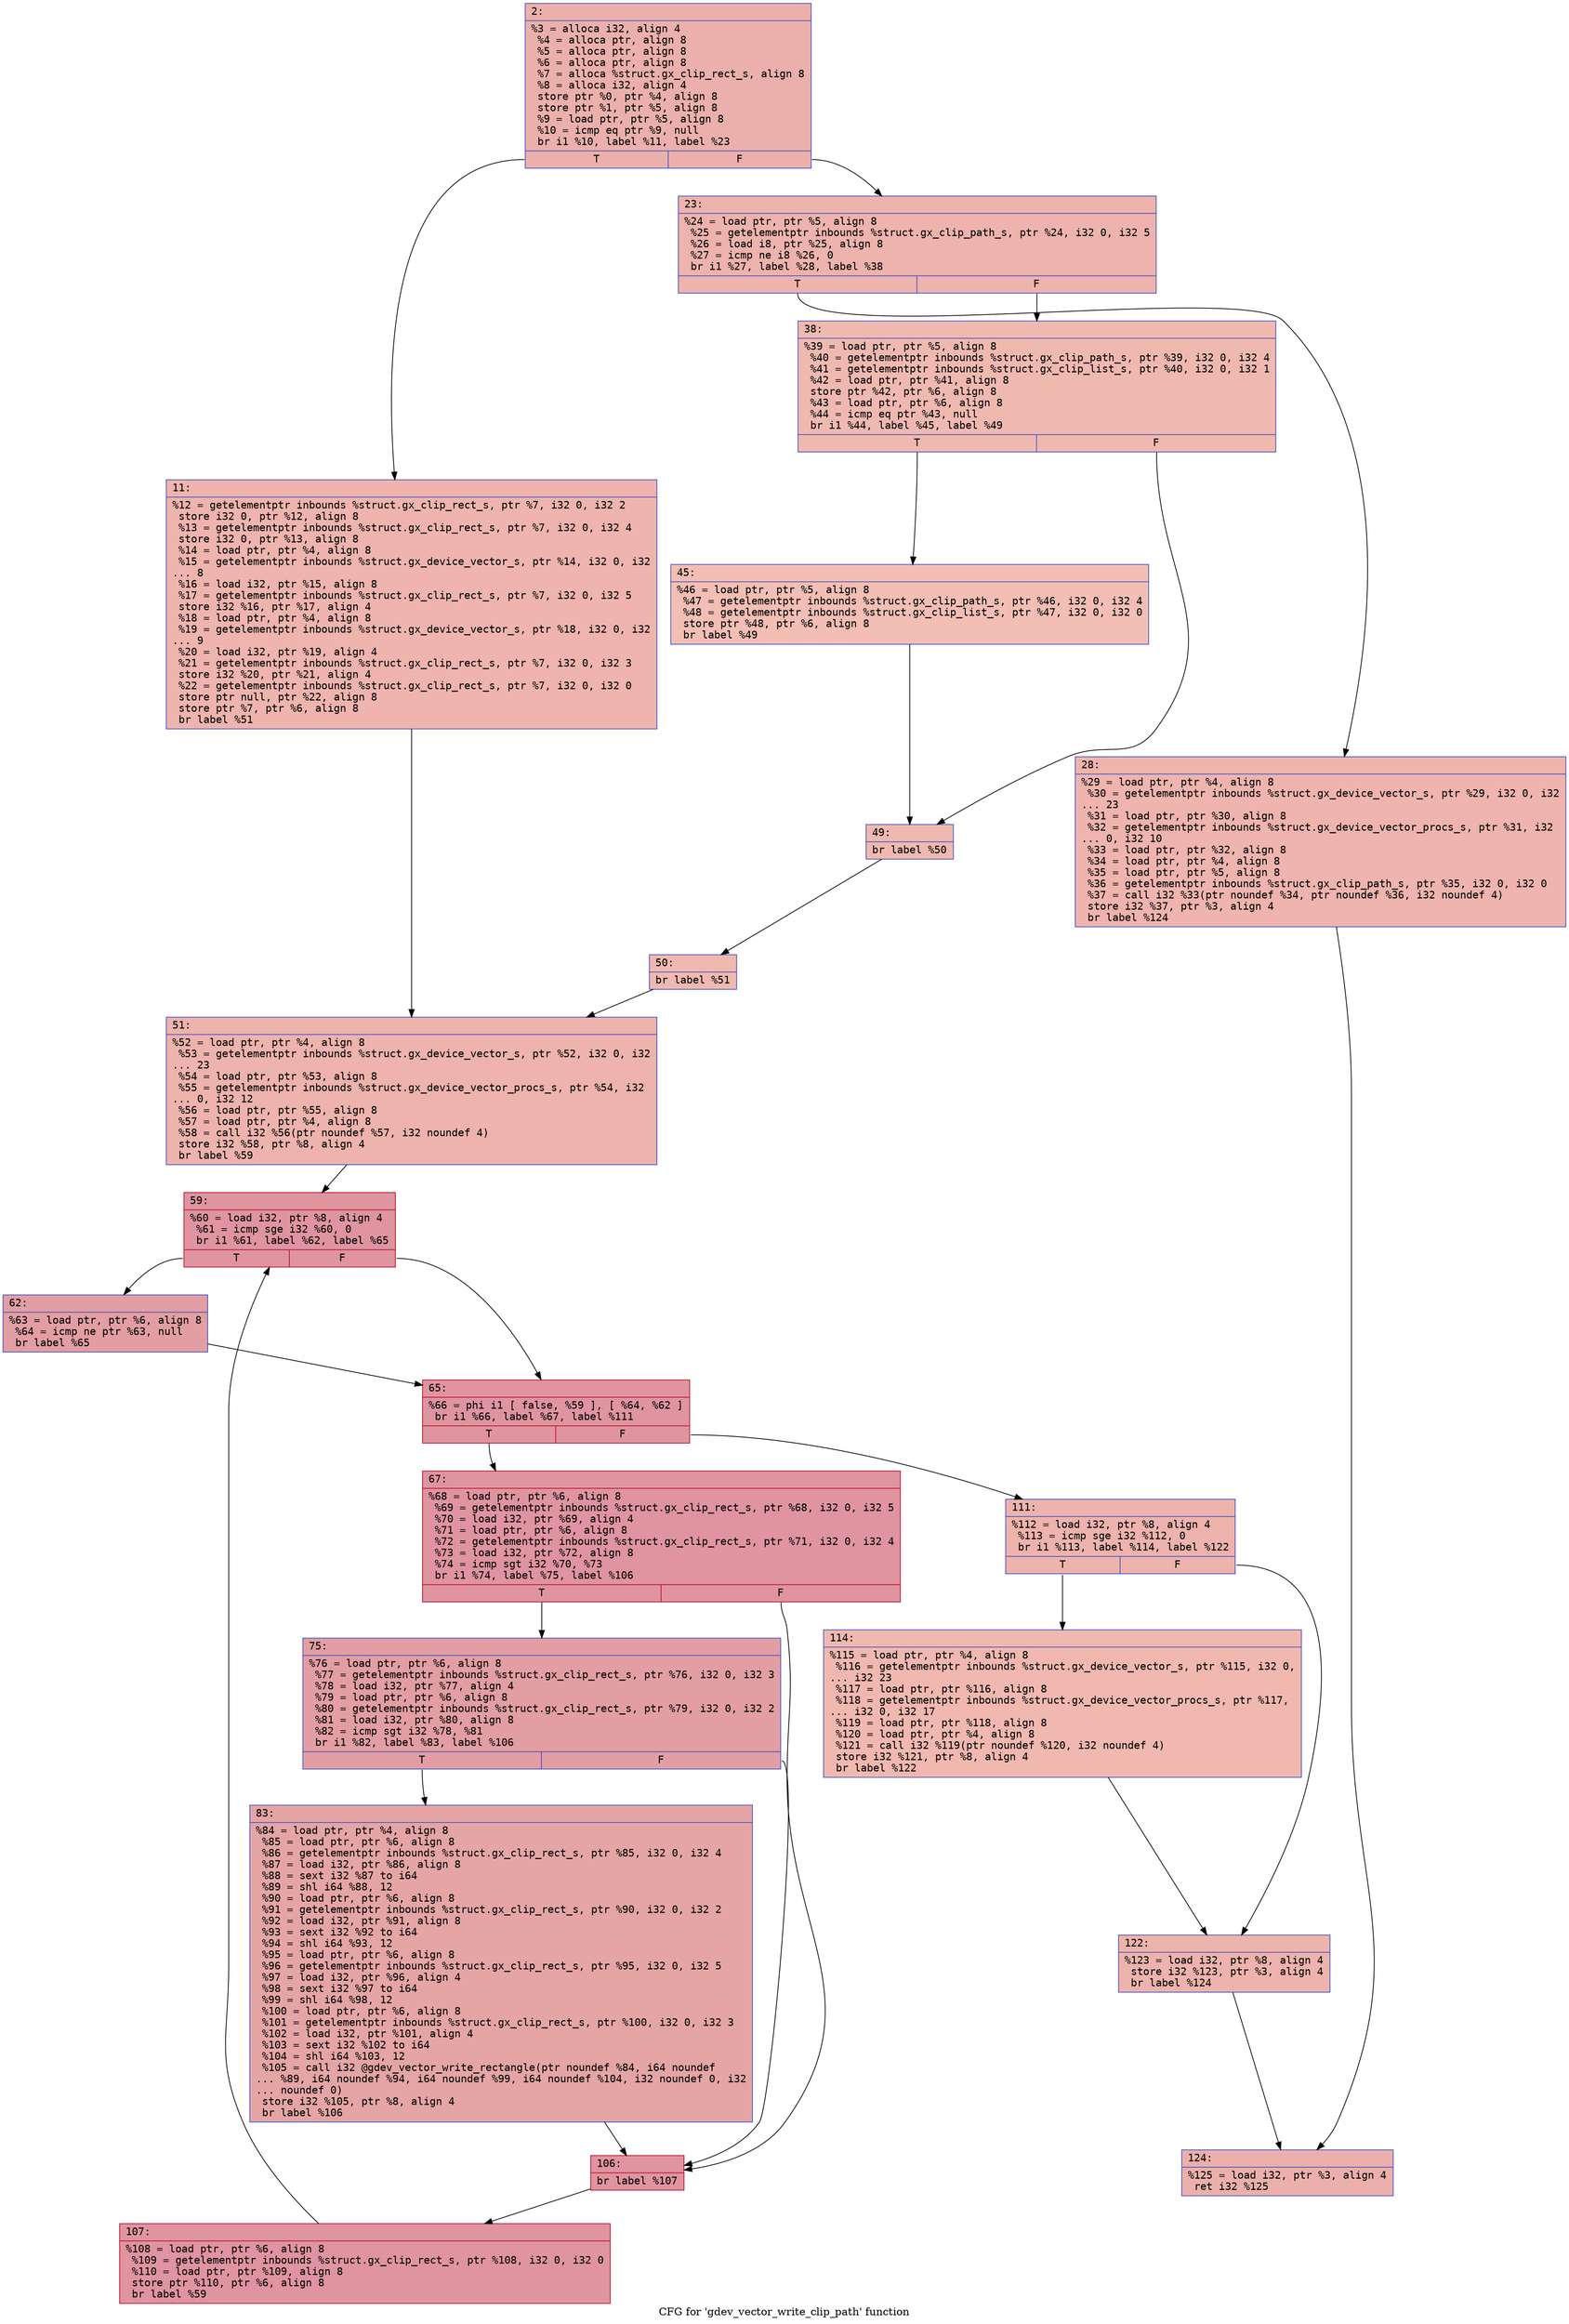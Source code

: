 digraph "CFG for 'gdev_vector_write_clip_path' function" {
	label="CFG for 'gdev_vector_write_clip_path' function";

	Node0x6000009cda90 [shape=record,color="#3d50c3ff", style=filled, fillcolor="#d24b4070" fontname="Courier",label="{2:\l|  %3 = alloca i32, align 4\l  %4 = alloca ptr, align 8\l  %5 = alloca ptr, align 8\l  %6 = alloca ptr, align 8\l  %7 = alloca %struct.gx_clip_rect_s, align 8\l  %8 = alloca i32, align 4\l  store ptr %0, ptr %4, align 8\l  store ptr %1, ptr %5, align 8\l  %9 = load ptr, ptr %5, align 8\l  %10 = icmp eq ptr %9, null\l  br i1 %10, label %11, label %23\l|{<s0>T|<s1>F}}"];
	Node0x6000009cda90:s0 -> Node0x6000009cdb30[tooltip="2 -> 11\nProbability 37.50%" ];
	Node0x6000009cda90:s1 -> Node0x6000009cdb80[tooltip="2 -> 23\nProbability 62.50%" ];
	Node0x6000009cdb30 [shape=record,color="#3d50c3ff", style=filled, fillcolor="#d8564670" fontname="Courier",label="{11:\l|  %12 = getelementptr inbounds %struct.gx_clip_rect_s, ptr %7, i32 0, i32 2\l  store i32 0, ptr %12, align 8\l  %13 = getelementptr inbounds %struct.gx_clip_rect_s, ptr %7, i32 0, i32 4\l  store i32 0, ptr %13, align 8\l  %14 = load ptr, ptr %4, align 8\l  %15 = getelementptr inbounds %struct.gx_device_vector_s, ptr %14, i32 0, i32\l... 8\l  %16 = load i32, ptr %15, align 8\l  %17 = getelementptr inbounds %struct.gx_clip_rect_s, ptr %7, i32 0, i32 5\l  store i32 %16, ptr %17, align 4\l  %18 = load ptr, ptr %4, align 8\l  %19 = getelementptr inbounds %struct.gx_device_vector_s, ptr %18, i32 0, i32\l... 9\l  %20 = load i32, ptr %19, align 4\l  %21 = getelementptr inbounds %struct.gx_clip_rect_s, ptr %7, i32 0, i32 3\l  store i32 %20, ptr %21, align 4\l  %22 = getelementptr inbounds %struct.gx_clip_rect_s, ptr %7, i32 0, i32 0\l  store ptr null, ptr %22, align 8\l  store ptr %7, ptr %6, align 8\l  br label %51\l}"];
	Node0x6000009cdb30 -> Node0x6000009cdd60[tooltip="11 -> 51\nProbability 100.00%" ];
	Node0x6000009cdb80 [shape=record,color="#3d50c3ff", style=filled, fillcolor="#d6524470" fontname="Courier",label="{23:\l|  %24 = load ptr, ptr %5, align 8\l  %25 = getelementptr inbounds %struct.gx_clip_path_s, ptr %24, i32 0, i32 5\l  %26 = load i8, ptr %25, align 8\l  %27 = icmp ne i8 %26, 0\l  br i1 %27, label %28, label %38\l|{<s0>T|<s1>F}}"];
	Node0x6000009cdb80:s0 -> Node0x6000009cdbd0[tooltip="23 -> 28\nProbability 62.50%" ];
	Node0x6000009cdb80:s1 -> Node0x6000009cdc20[tooltip="23 -> 38\nProbability 37.50%" ];
	Node0x6000009cdbd0 [shape=record,color="#3d50c3ff", style=filled, fillcolor="#d8564670" fontname="Courier",label="{28:\l|  %29 = load ptr, ptr %4, align 8\l  %30 = getelementptr inbounds %struct.gx_device_vector_s, ptr %29, i32 0, i32\l... 23\l  %31 = load ptr, ptr %30, align 8\l  %32 = getelementptr inbounds %struct.gx_device_vector_procs_s, ptr %31, i32\l... 0, i32 10\l  %33 = load ptr, ptr %32, align 8\l  %34 = load ptr, ptr %4, align 8\l  %35 = load ptr, ptr %5, align 8\l  %36 = getelementptr inbounds %struct.gx_clip_path_s, ptr %35, i32 0, i32 0\l  %37 = call i32 %33(ptr noundef %34, ptr noundef %36, i32 noundef 4)\l  store i32 %37, ptr %3, align 4\l  br label %124\l}"];
	Node0x6000009cdbd0 -> Node0x6000009ce120[tooltip="28 -> 124\nProbability 100.00%" ];
	Node0x6000009cdc20 [shape=record,color="#3d50c3ff", style=filled, fillcolor="#de614d70" fontname="Courier",label="{38:\l|  %39 = load ptr, ptr %5, align 8\l  %40 = getelementptr inbounds %struct.gx_clip_path_s, ptr %39, i32 0, i32 4\l  %41 = getelementptr inbounds %struct.gx_clip_list_s, ptr %40, i32 0, i32 1\l  %42 = load ptr, ptr %41, align 8\l  store ptr %42, ptr %6, align 8\l  %43 = load ptr, ptr %6, align 8\l  %44 = icmp eq ptr %43, null\l  br i1 %44, label %45, label %49\l|{<s0>T|<s1>F}}"];
	Node0x6000009cdc20:s0 -> Node0x6000009cdc70[tooltip="38 -> 45\nProbability 37.50%" ];
	Node0x6000009cdc20:s1 -> Node0x6000009cdcc0[tooltip="38 -> 49\nProbability 62.50%" ];
	Node0x6000009cdc70 [shape=record,color="#3d50c3ff", style=filled, fillcolor="#e36c5570" fontname="Courier",label="{45:\l|  %46 = load ptr, ptr %5, align 8\l  %47 = getelementptr inbounds %struct.gx_clip_path_s, ptr %46, i32 0, i32 4\l  %48 = getelementptr inbounds %struct.gx_clip_list_s, ptr %47, i32 0, i32 0\l  store ptr %48, ptr %6, align 8\l  br label %49\l}"];
	Node0x6000009cdc70 -> Node0x6000009cdcc0[tooltip="45 -> 49\nProbability 100.00%" ];
	Node0x6000009cdcc0 [shape=record,color="#3d50c3ff", style=filled, fillcolor="#de614d70" fontname="Courier",label="{49:\l|  br label %50\l}"];
	Node0x6000009cdcc0 -> Node0x6000009cdd10[tooltip="49 -> 50\nProbability 100.00%" ];
	Node0x6000009cdd10 [shape=record,color="#3d50c3ff", style=filled, fillcolor="#de614d70" fontname="Courier",label="{50:\l|  br label %51\l}"];
	Node0x6000009cdd10 -> Node0x6000009cdd60[tooltip="50 -> 51\nProbability 100.00%" ];
	Node0x6000009cdd60 [shape=record,color="#3d50c3ff", style=filled, fillcolor="#d6524470" fontname="Courier",label="{51:\l|  %52 = load ptr, ptr %4, align 8\l  %53 = getelementptr inbounds %struct.gx_device_vector_s, ptr %52, i32 0, i32\l... 23\l  %54 = load ptr, ptr %53, align 8\l  %55 = getelementptr inbounds %struct.gx_device_vector_procs_s, ptr %54, i32\l... 0, i32 12\l  %56 = load ptr, ptr %55, align 8\l  %57 = load ptr, ptr %4, align 8\l  %58 = call i32 %56(ptr noundef %57, i32 noundef 4)\l  store i32 %58, ptr %8, align 4\l  br label %59\l}"];
	Node0x6000009cdd60 -> Node0x6000009cddb0[tooltip="51 -> 59\nProbability 100.00%" ];
	Node0x6000009cddb0 [shape=record,color="#b70d28ff", style=filled, fillcolor="#b70d2870" fontname="Courier",label="{59:\l|  %60 = load i32, ptr %8, align 4\l  %61 = icmp sge i32 %60, 0\l  br i1 %61, label %62, label %65\l|{<s0>T|<s1>F}}"];
	Node0x6000009cddb0:s0 -> Node0x6000009cde00[tooltip="59 -> 62\nProbability 50.00%" ];
	Node0x6000009cddb0:s1 -> Node0x6000009cde50[tooltip="59 -> 65\nProbability 50.00%" ];
	Node0x6000009cde00 [shape=record,color="#3d50c3ff", style=filled, fillcolor="#be242e70" fontname="Courier",label="{62:\l|  %63 = load ptr, ptr %6, align 8\l  %64 = icmp ne ptr %63, null\l  br label %65\l}"];
	Node0x6000009cde00 -> Node0x6000009cde50[tooltip="62 -> 65\nProbability 100.00%" ];
	Node0x6000009cde50 [shape=record,color="#b70d28ff", style=filled, fillcolor="#b70d2870" fontname="Courier",label="{65:\l|  %66 = phi i1 [ false, %59 ], [ %64, %62 ]\l  br i1 %66, label %67, label %111\l|{<s0>T|<s1>F}}"];
	Node0x6000009cde50:s0 -> Node0x6000009cdea0[tooltip="65 -> 67\nProbability 96.88%" ];
	Node0x6000009cde50:s1 -> Node0x6000009ce030[tooltip="65 -> 111\nProbability 3.12%" ];
	Node0x6000009cdea0 [shape=record,color="#b70d28ff", style=filled, fillcolor="#b70d2870" fontname="Courier",label="{67:\l|  %68 = load ptr, ptr %6, align 8\l  %69 = getelementptr inbounds %struct.gx_clip_rect_s, ptr %68, i32 0, i32 5\l  %70 = load i32, ptr %69, align 4\l  %71 = load ptr, ptr %6, align 8\l  %72 = getelementptr inbounds %struct.gx_clip_rect_s, ptr %71, i32 0, i32 4\l  %73 = load i32, ptr %72, align 8\l  %74 = icmp sgt i32 %70, %73\l  br i1 %74, label %75, label %106\l|{<s0>T|<s1>F}}"];
	Node0x6000009cdea0:s0 -> Node0x6000009cdef0[tooltip="67 -> 75\nProbability 50.00%" ];
	Node0x6000009cdea0:s1 -> Node0x6000009cdf90[tooltip="67 -> 106\nProbability 50.00%" ];
	Node0x6000009cdef0 [shape=record,color="#3d50c3ff", style=filled, fillcolor="#be242e70" fontname="Courier",label="{75:\l|  %76 = load ptr, ptr %6, align 8\l  %77 = getelementptr inbounds %struct.gx_clip_rect_s, ptr %76, i32 0, i32 3\l  %78 = load i32, ptr %77, align 4\l  %79 = load ptr, ptr %6, align 8\l  %80 = getelementptr inbounds %struct.gx_clip_rect_s, ptr %79, i32 0, i32 2\l  %81 = load i32, ptr %80, align 8\l  %82 = icmp sgt i32 %78, %81\l  br i1 %82, label %83, label %106\l|{<s0>T|<s1>F}}"];
	Node0x6000009cdef0:s0 -> Node0x6000009cdf40[tooltip="75 -> 83\nProbability 50.00%" ];
	Node0x6000009cdef0:s1 -> Node0x6000009cdf90[tooltip="75 -> 106\nProbability 50.00%" ];
	Node0x6000009cdf40 [shape=record,color="#3d50c3ff", style=filled, fillcolor="#c5333470" fontname="Courier",label="{83:\l|  %84 = load ptr, ptr %4, align 8\l  %85 = load ptr, ptr %6, align 8\l  %86 = getelementptr inbounds %struct.gx_clip_rect_s, ptr %85, i32 0, i32 4\l  %87 = load i32, ptr %86, align 8\l  %88 = sext i32 %87 to i64\l  %89 = shl i64 %88, 12\l  %90 = load ptr, ptr %6, align 8\l  %91 = getelementptr inbounds %struct.gx_clip_rect_s, ptr %90, i32 0, i32 2\l  %92 = load i32, ptr %91, align 8\l  %93 = sext i32 %92 to i64\l  %94 = shl i64 %93, 12\l  %95 = load ptr, ptr %6, align 8\l  %96 = getelementptr inbounds %struct.gx_clip_rect_s, ptr %95, i32 0, i32 5\l  %97 = load i32, ptr %96, align 4\l  %98 = sext i32 %97 to i64\l  %99 = shl i64 %98, 12\l  %100 = load ptr, ptr %6, align 8\l  %101 = getelementptr inbounds %struct.gx_clip_rect_s, ptr %100, i32 0, i32 3\l  %102 = load i32, ptr %101, align 4\l  %103 = sext i32 %102 to i64\l  %104 = shl i64 %103, 12\l  %105 = call i32 @gdev_vector_write_rectangle(ptr noundef %84, i64 noundef\l... %89, i64 noundef %94, i64 noundef %99, i64 noundef %104, i32 noundef 0, i32\l... noundef 0)\l  store i32 %105, ptr %8, align 4\l  br label %106\l}"];
	Node0x6000009cdf40 -> Node0x6000009cdf90[tooltip="83 -> 106\nProbability 100.00%" ];
	Node0x6000009cdf90 [shape=record,color="#b70d28ff", style=filled, fillcolor="#b70d2870" fontname="Courier",label="{106:\l|  br label %107\l}"];
	Node0x6000009cdf90 -> Node0x6000009cdfe0[tooltip="106 -> 107\nProbability 100.00%" ];
	Node0x6000009cdfe0 [shape=record,color="#b70d28ff", style=filled, fillcolor="#b70d2870" fontname="Courier",label="{107:\l|  %108 = load ptr, ptr %6, align 8\l  %109 = getelementptr inbounds %struct.gx_clip_rect_s, ptr %108, i32 0, i32 0\l  %110 = load ptr, ptr %109, align 8\l  store ptr %110, ptr %6, align 8\l  br label %59\l}"];
	Node0x6000009cdfe0 -> Node0x6000009cddb0[tooltip="107 -> 59\nProbability 100.00%" ];
	Node0x6000009ce030 [shape=record,color="#3d50c3ff", style=filled, fillcolor="#d6524470" fontname="Courier",label="{111:\l|  %112 = load i32, ptr %8, align 4\l  %113 = icmp sge i32 %112, 0\l  br i1 %113, label %114, label %122\l|{<s0>T|<s1>F}}"];
	Node0x6000009ce030:s0 -> Node0x6000009ce080[tooltip="111 -> 114\nProbability 50.00%" ];
	Node0x6000009ce030:s1 -> Node0x6000009ce0d0[tooltip="111 -> 122\nProbability 50.00%" ];
	Node0x6000009ce080 [shape=record,color="#3d50c3ff", style=filled, fillcolor="#dc5d4a70" fontname="Courier",label="{114:\l|  %115 = load ptr, ptr %4, align 8\l  %116 = getelementptr inbounds %struct.gx_device_vector_s, ptr %115, i32 0,\l... i32 23\l  %117 = load ptr, ptr %116, align 8\l  %118 = getelementptr inbounds %struct.gx_device_vector_procs_s, ptr %117,\l... i32 0, i32 17\l  %119 = load ptr, ptr %118, align 8\l  %120 = load ptr, ptr %4, align 8\l  %121 = call i32 %119(ptr noundef %120, i32 noundef 4)\l  store i32 %121, ptr %8, align 4\l  br label %122\l}"];
	Node0x6000009ce080 -> Node0x6000009ce0d0[tooltip="114 -> 122\nProbability 100.00%" ];
	Node0x6000009ce0d0 [shape=record,color="#3d50c3ff", style=filled, fillcolor="#d6524470" fontname="Courier",label="{122:\l|  %123 = load i32, ptr %8, align 4\l  store i32 %123, ptr %3, align 4\l  br label %124\l}"];
	Node0x6000009ce0d0 -> Node0x6000009ce120[tooltip="122 -> 124\nProbability 100.00%" ];
	Node0x6000009ce120 [shape=record,color="#3d50c3ff", style=filled, fillcolor="#d24b4070" fontname="Courier",label="{124:\l|  %125 = load i32, ptr %3, align 4\l  ret i32 %125\l}"];
}
